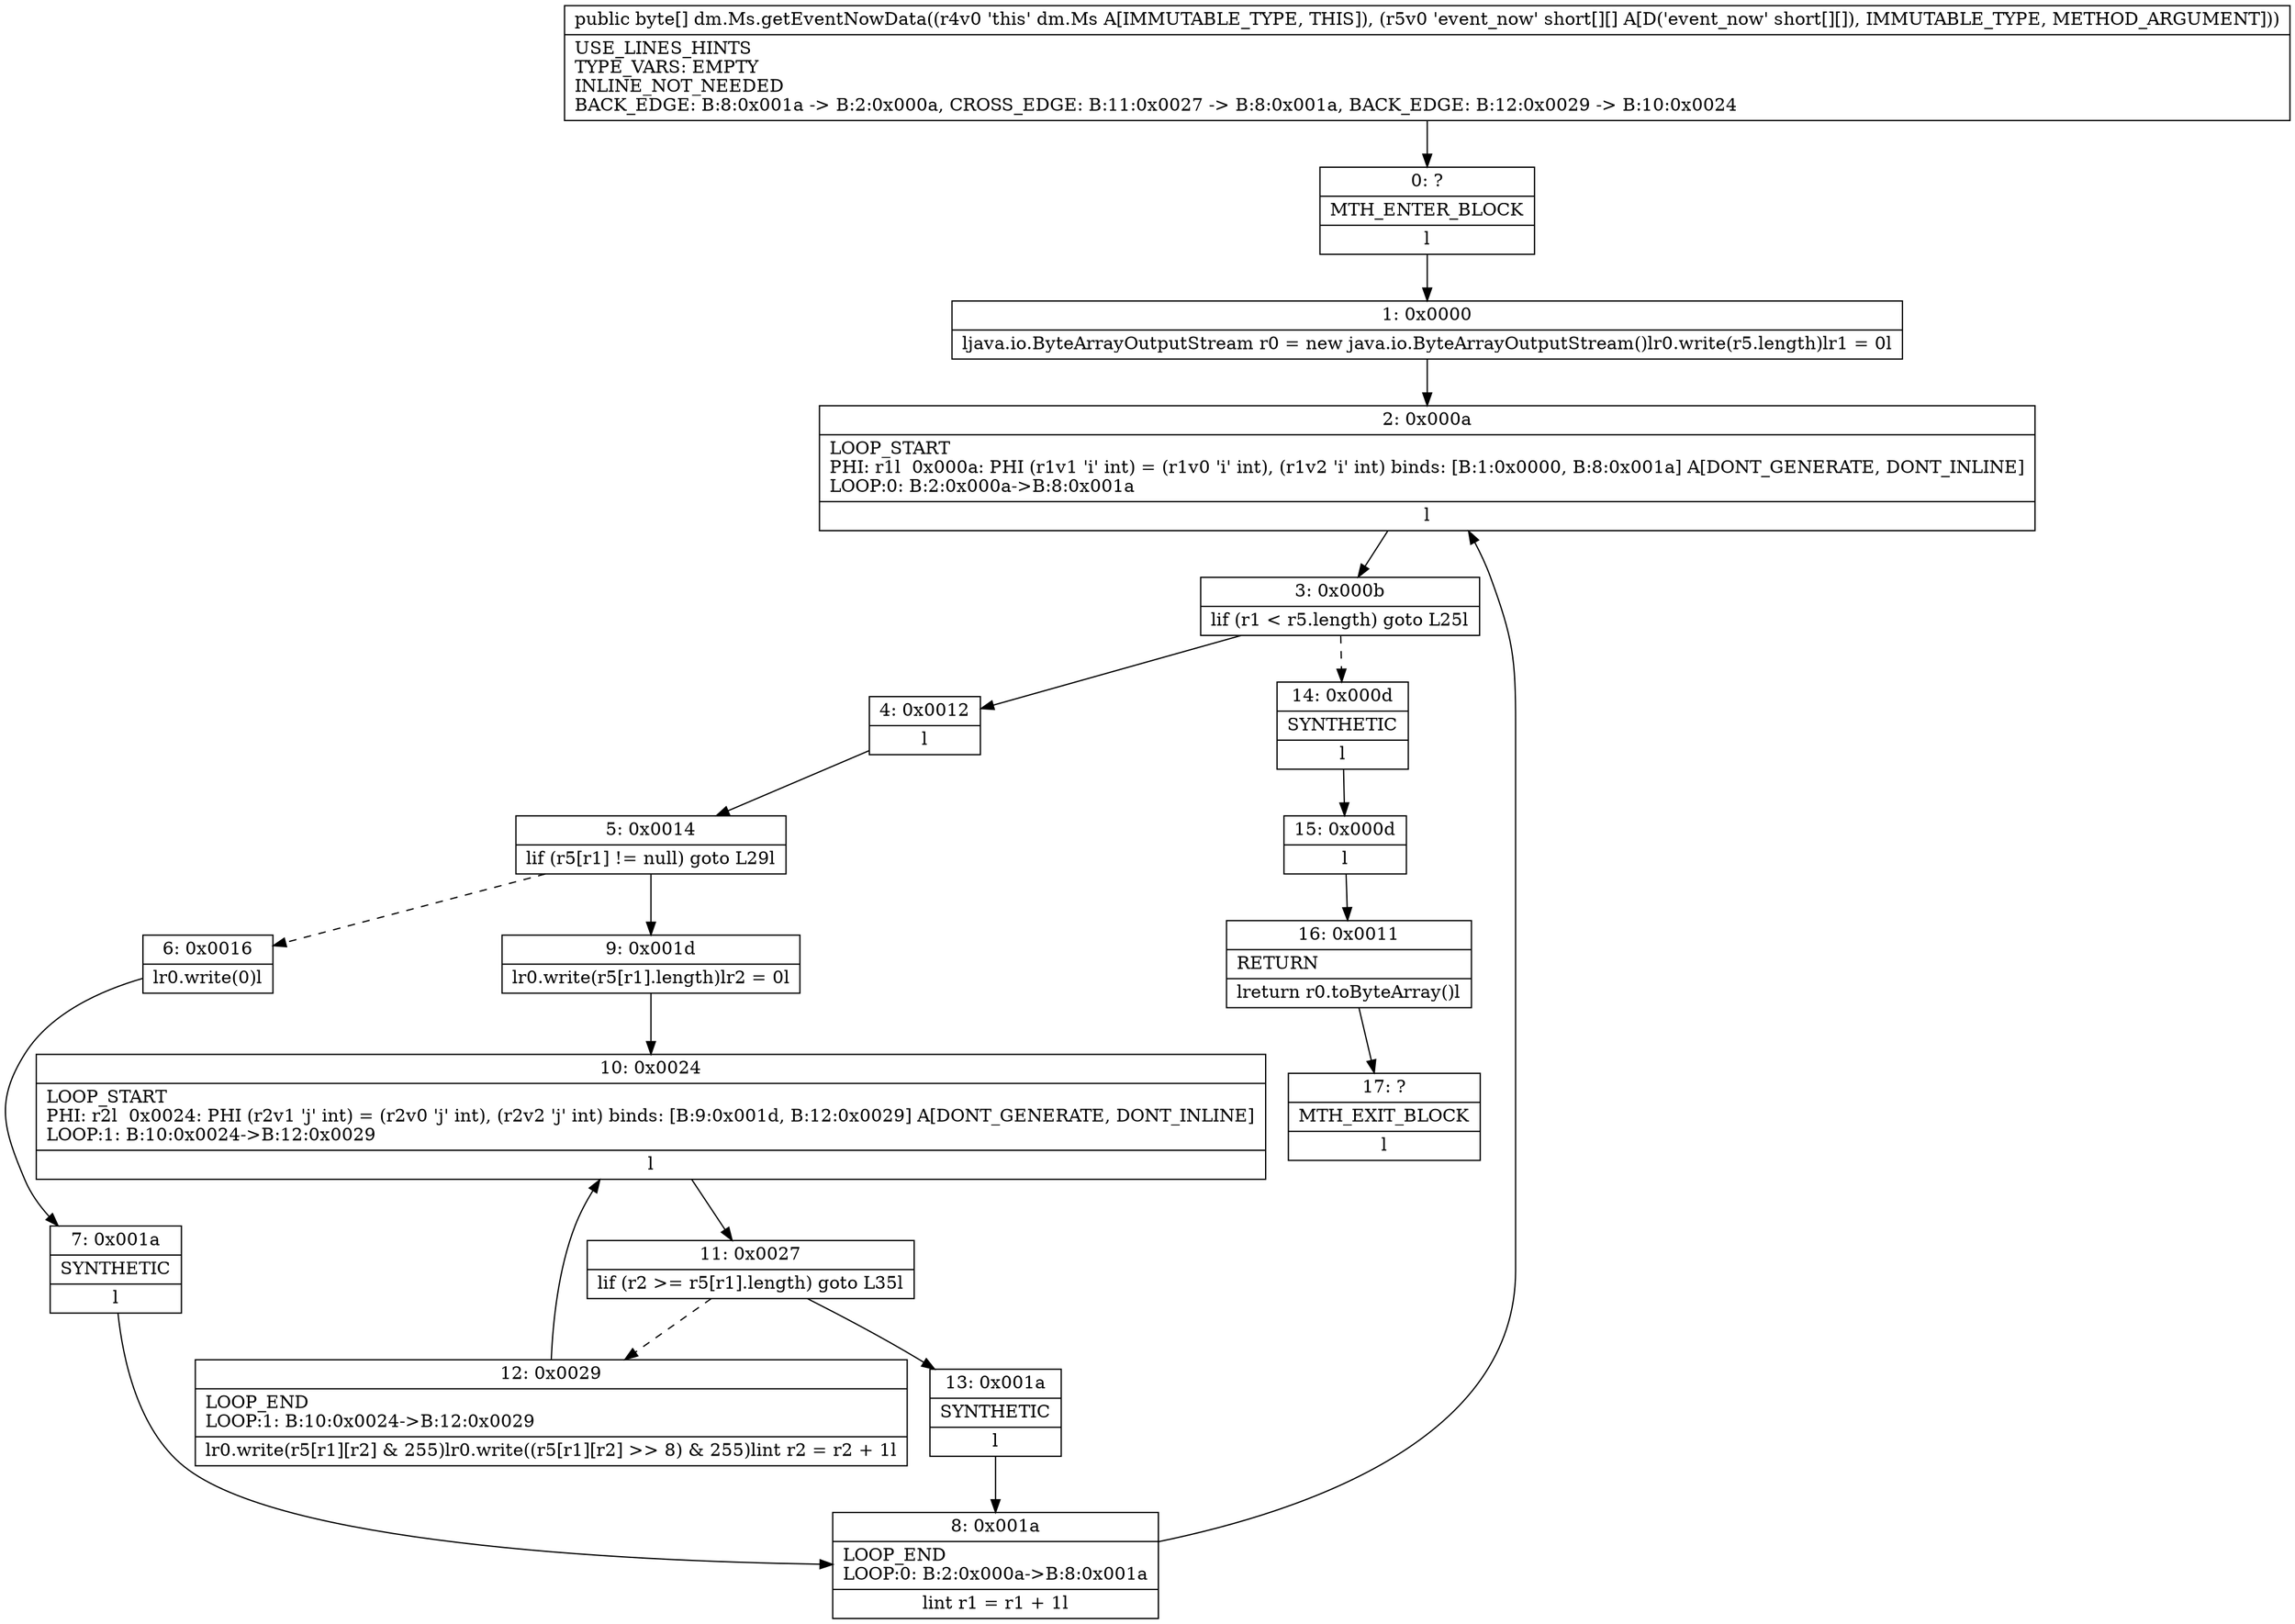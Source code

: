 digraph "CFG fordm.Ms.getEventNowData([[S)[B" {
Node_0 [shape=record,label="{0\:\ ?|MTH_ENTER_BLOCK\l|l}"];
Node_1 [shape=record,label="{1\:\ 0x0000|ljava.io.ByteArrayOutputStream r0 = new java.io.ByteArrayOutputStream()lr0.write(r5.length)lr1 = 0l}"];
Node_2 [shape=record,label="{2\:\ 0x000a|LOOP_START\lPHI: r1l  0x000a: PHI (r1v1 'i' int) = (r1v0 'i' int), (r1v2 'i' int) binds: [B:1:0x0000, B:8:0x001a] A[DONT_GENERATE, DONT_INLINE]\lLOOP:0: B:2:0x000a\-\>B:8:0x001a\l|l}"];
Node_3 [shape=record,label="{3\:\ 0x000b|lif (r1 \< r5.length) goto L25l}"];
Node_4 [shape=record,label="{4\:\ 0x0012|l}"];
Node_5 [shape=record,label="{5\:\ 0x0014|lif (r5[r1] != null) goto L29l}"];
Node_6 [shape=record,label="{6\:\ 0x0016|lr0.write(0)l}"];
Node_7 [shape=record,label="{7\:\ 0x001a|SYNTHETIC\l|l}"];
Node_8 [shape=record,label="{8\:\ 0x001a|LOOP_END\lLOOP:0: B:2:0x000a\-\>B:8:0x001a\l|lint r1 = r1 + 1l}"];
Node_9 [shape=record,label="{9\:\ 0x001d|lr0.write(r5[r1].length)lr2 = 0l}"];
Node_10 [shape=record,label="{10\:\ 0x0024|LOOP_START\lPHI: r2l  0x0024: PHI (r2v1 'j' int) = (r2v0 'j' int), (r2v2 'j' int) binds: [B:9:0x001d, B:12:0x0029] A[DONT_GENERATE, DONT_INLINE]\lLOOP:1: B:10:0x0024\-\>B:12:0x0029\l|l}"];
Node_11 [shape=record,label="{11\:\ 0x0027|lif (r2 \>= r5[r1].length) goto L35l}"];
Node_12 [shape=record,label="{12\:\ 0x0029|LOOP_END\lLOOP:1: B:10:0x0024\-\>B:12:0x0029\l|lr0.write(r5[r1][r2] & 255)lr0.write((r5[r1][r2] \>\> 8) & 255)lint r2 = r2 + 1l}"];
Node_13 [shape=record,label="{13\:\ 0x001a|SYNTHETIC\l|l}"];
Node_14 [shape=record,label="{14\:\ 0x000d|SYNTHETIC\l|l}"];
Node_15 [shape=record,label="{15\:\ 0x000d|l}"];
Node_16 [shape=record,label="{16\:\ 0x0011|RETURN\l|lreturn r0.toByteArray()l}"];
Node_17 [shape=record,label="{17\:\ ?|MTH_EXIT_BLOCK\l|l}"];
MethodNode[shape=record,label="{public byte[] dm.Ms.getEventNowData((r4v0 'this' dm.Ms A[IMMUTABLE_TYPE, THIS]), (r5v0 'event_now' short[][] A[D('event_now' short[][]), IMMUTABLE_TYPE, METHOD_ARGUMENT]))  | USE_LINES_HINTS\lTYPE_VARS: EMPTY\lINLINE_NOT_NEEDED\lBACK_EDGE: B:8:0x001a \-\> B:2:0x000a, CROSS_EDGE: B:11:0x0027 \-\> B:8:0x001a, BACK_EDGE: B:12:0x0029 \-\> B:10:0x0024\l}"];
MethodNode -> Node_0;
Node_0 -> Node_1;
Node_1 -> Node_2;
Node_2 -> Node_3;
Node_3 -> Node_4;
Node_3 -> Node_14[style=dashed];
Node_4 -> Node_5;
Node_5 -> Node_6[style=dashed];
Node_5 -> Node_9;
Node_6 -> Node_7;
Node_7 -> Node_8;
Node_8 -> Node_2;
Node_9 -> Node_10;
Node_10 -> Node_11;
Node_11 -> Node_12[style=dashed];
Node_11 -> Node_13;
Node_12 -> Node_10;
Node_13 -> Node_8;
Node_14 -> Node_15;
Node_15 -> Node_16;
Node_16 -> Node_17;
}

